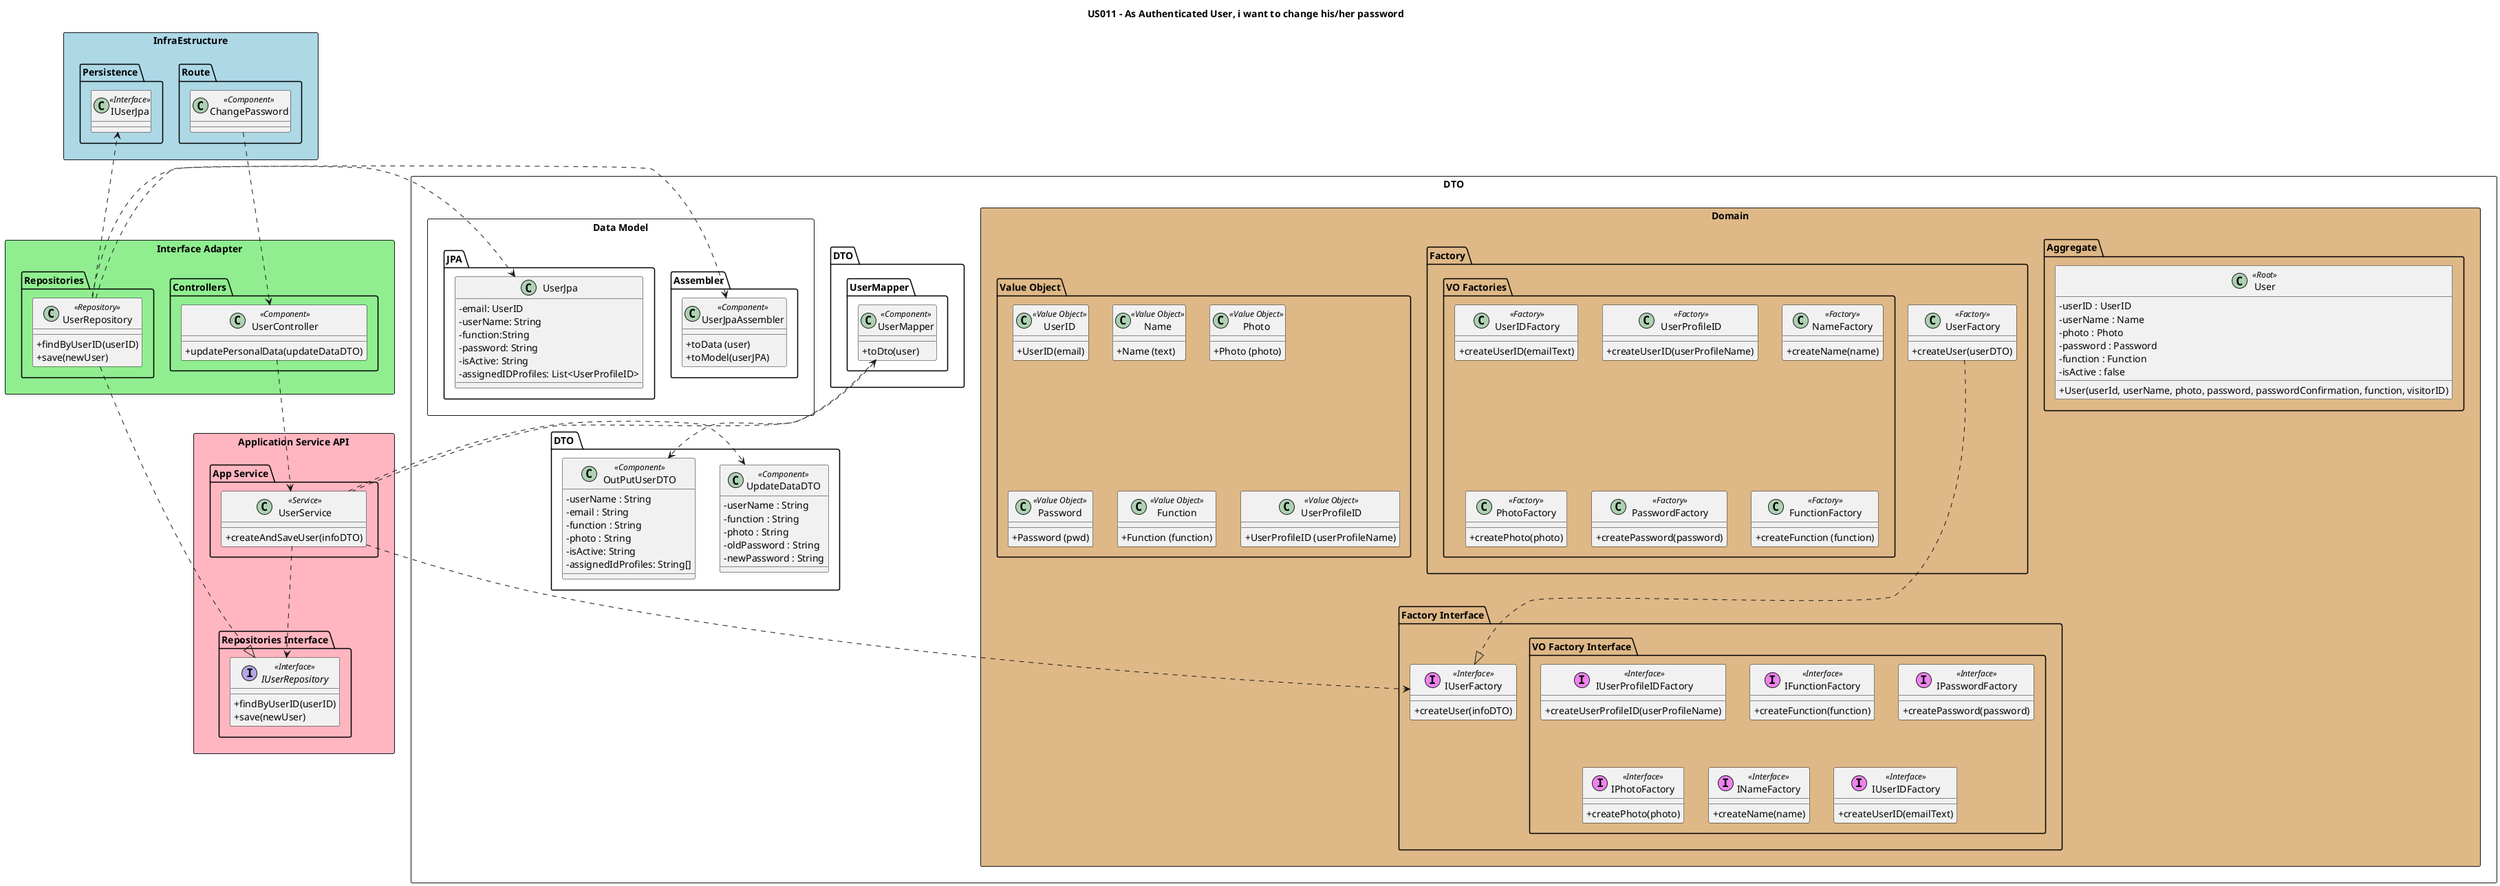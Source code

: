 @startuml
'https://plantuml.com/class-diagram'hide circle
skinparam classAttributeIconSize 0

title US011 - As Authenticated User, i want to change his/her password

skinparam classAttributeIconSize 0


package "InfraEstructure" <<Rectangle>> #lightblue {
package "Route"{
    class "ChangePassword" as route <<Component>>
    }

    package "Persistence" {
    class "IUserJpa" as jpa <<Interface>>
    }
}

package "Interface Adapter" <<Rectangle>> #lightgreen {
package "Controllers" <<Folder>>{
class "UserController" as controller << Component >> {
+updatePersonalData(updateDataDTO)
}
}
package "Repositories" <<Folder>>{
class "UserRepository" as repository << Repository >> {
+ findByUserID(userID)
+ save(newUser)
}
}
}

package "Application Service API" <<Rectangle>> #lightpink{
package "App Service" <<Folder>>{
class "UserService" as service << Service >> {
+createAndSaveUser(infoDTO)
}
}

package "Repositories Interface" <<Folder>>{
interface "IUserRepository" as interfaceSystemUserRepo << Interface >>{
+ findByUserID(userID)
+save(newUser)
}
}
}
package "DTO" <<Rectangle>> {
package "DTO " <<Folder>>{
class "UpdateDataDTO" as dto << Component >> {
- userName : String
- function : String
- photo : String
- oldPassword : String
- newPassword : String
}
class "OutPutUserDTO" as outputUserDTO << Component >> {
- userName : String
- email : String
- function : String
- photo : String
- isActive: String
- assignedIdProfiles: String[]

}

}
package "DTO" <<Folder>> {
package "UserMapper" <<Folder>>{
class "UserMapper" as mapper << Component >> {
+ toDto(user)
}
}
}


package "Domain" <<Rectangle>> #burlywood{

package "Aggregate" <<Folder>>{
class "User" as user << Root >> {
- userID : UserID
- userName : Name
- photo : Photo
- password : Password
- function : Function
- isActive : false
+ User(userId, userName, photo, password, passwordConfirmation, function, visitorID)
}
}

package "Factory" as factory <<Folder>>{

package "VO Factories" as vofac <<Folder>> {

    class "UserIDFactory" as useridfac <<Factory>> {
    +createUserID(emailText)
    }

    class "UserProfileID" as userprofilefac <<Factory>> {
    +createUserID(userProfileName)
        }

    class "NameFactory" as namefac <<Factory>> {
     +createName(name)
         }

    class "PhotoFactory" as photofac <<Factory>> {
    +createPhoto(photo)
             }

    class "PasswordFactory" as pwdfac <<Factory>> {
    +createPassword(password)
               }

     class "FunctionFactory" as functionfac <<Factory>> {
     +createFunction (function)
         }
    }
        class "UserFactory" as userfactory <<Factory>> {
    +createUser(userDTO)
    }

   }

   package "Factory Interface" as int <<Folder>> {
   package "VO Factory Interface" as factoryInterface <<Folder>>{

   class "IUserProfileIDFactory" as iUserProfileIDFactory <<(I, Violet) Interface>> {
        +createUserProfileID(userProfileName)
             }

   class "IFunctionFactory" as iFunctionFactory <<(I, Violet) Interface>> {
        +createFunction(function)
             }

   class "IPasswordFactory" as iPwdFactory <<(I, Violet) Interface>> {
        +createPassword(password)
             }

   class "IPhotoFactory" as iPhotoFactory <<(I, Violet) Interface>> {
        +createPhoto(photo)
             }

   class "INameFactory" as iNameFactory <<(I, Violet) Interface>> {
         +createName(name)
              }

   class "IUserIDFactory" as iUserIDFactory <<(I, Violet) Interface>> {
         +createUserID(emailText)
              }
         }
  class "IUserFactory" as iUserFactory <<(I, Violet) Interface>> {
            +createUser(infoDTO)
                 }
         }

package "Value Object" {
class "UserID" as VO <<Value Object>> {
+UserID(email)
}

class "Name" as VO1 <<Value Object>> {
+Name (text)
}

class "Photo" as VO2 <<Value Object>> {
+Photo (photo)
}

class "Password" as VO3 <<Value Object>> {
+Password (pwd)
}


class "Function" as VO4 <<Value Object>> {
+Function (function)
}

class "UserProfileID" as VO5 <<Value Object>> {
+UserProfileID (userProfileName)
}
}
}

package "Data Model" <<Rectangle>>{
package "Assembler" <<Folder>> {
        class "UserJpaAssembler" as assemblerjpa <<Component>> {
        +toData (user)
        +toModel(userJPA)
        }
     }
    package "JPA" <<Folder>> {
        class "UserJpa" as ujpa {
        -email: UserID
        -userName: String
        -function:String
        -password: String
        -isActive: String
        -assignedIDProfiles: List<UserProfileID>
        }


route ..> controller
repository..>jpa
controller ..> service
service .right.> dto
service .down.> interfaceSystemUserRepo
repository .|> interfaceSystemUserRepo
userfactory ..down.|> iUserFactory
service .left.> mapper
mapper ..> outputUserDTO
service ..> iUserFactory
repository ..up.> assemblerjpa
repository ..> ujpa


@enduml